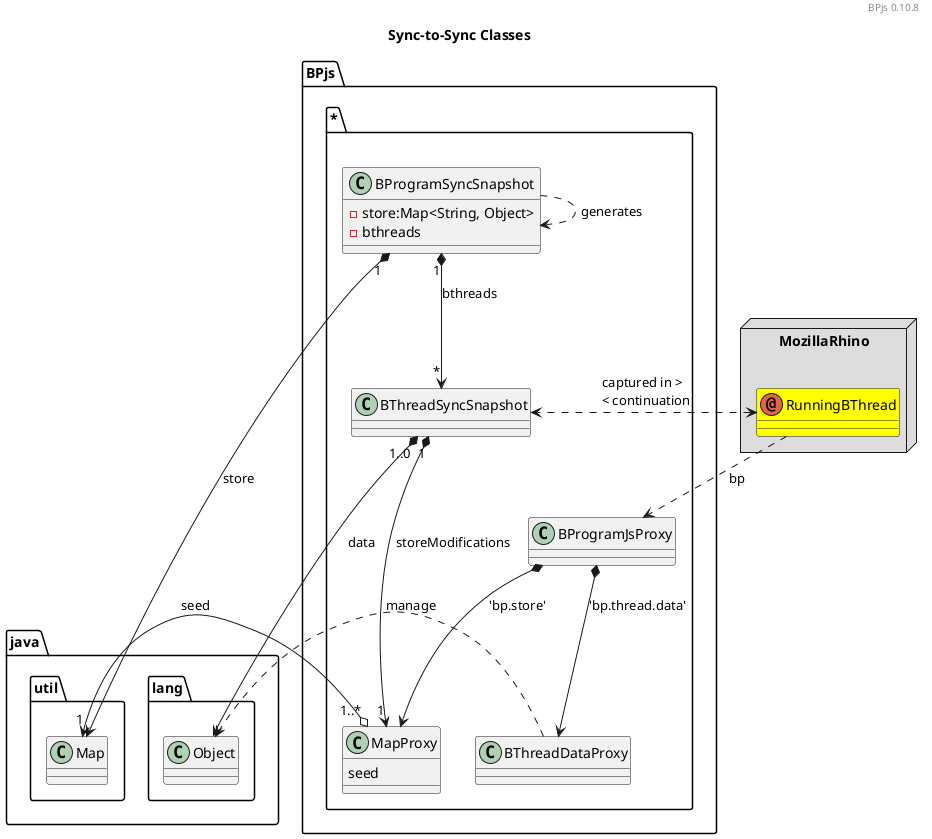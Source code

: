 This is a class diagram of the snapshots and proxies during a sync-to-sync
hop.

@startuml

title Sync-to-Sync Classes
header 
BPjs 0.10.8
endheader

package java {
    package util {
        class Map {}
    }
    package lang {
        class Object {}
    }
}

package BPjs.* {
    class BProgramSyncSnapshot {
        - store:Map<String, Object>
        - bthreads
    }

    class BThreadSyncSnapshot {

    }

    class BProgramJsProxy {

    }

    class BThreadDataProxy {

    }

    class MapProxy {
        seed
    }
}

package MozillaRhino <<node>> #DDDDDD {
    annotation RunningBThread #FFFF00
}


BProgramSyncSnapshot "1" *-left-> Map: store
BProgramSyncSnapshot ..> BProgramSyncSnapshot: generates
BProgramSyncSnapshot "1" *--> "*" BThreadSyncSnapshot : bthreads
BThreadSyncSnapshot "1..0" *-> Object: data
BThreadSyncSnapshot "1" *-> "1" MapProxy: storeModifications
RunningBThread <-[dashed]-> BThreadSyncSnapshot: captured in > \n < continuation
MapProxy "1..*" o-> "1" Map: seed
BProgramJsProxy *--> BThreadDataProxy : 'bp.thread.data'
BProgramJsProxy *--> MapProxy : 'bp.store'
RunningBThread -[dashed]-> BProgramJsProxy : bp
BThreadDataProxy -[dashed]-> Object : manage

BThreadSyncSnapshot -[hidden]-> BProgramJsProxy
BThreadSyncSnapshot -[hidden]- RunningBThread
' MapProxy -[hidden]- Map
' MapProxy -[hidden]- Object


@enduml